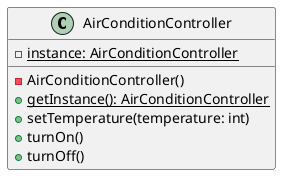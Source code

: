 @startuml AirConditionController

class AirConditionController {
  - {static} instance: AirConditionController
  - AirConditionController()
  + {static} getInstance(): AirConditionController
  + setTemperature(temperature: int)
  + turnOn()
  + turnOff()
}

@enduml
